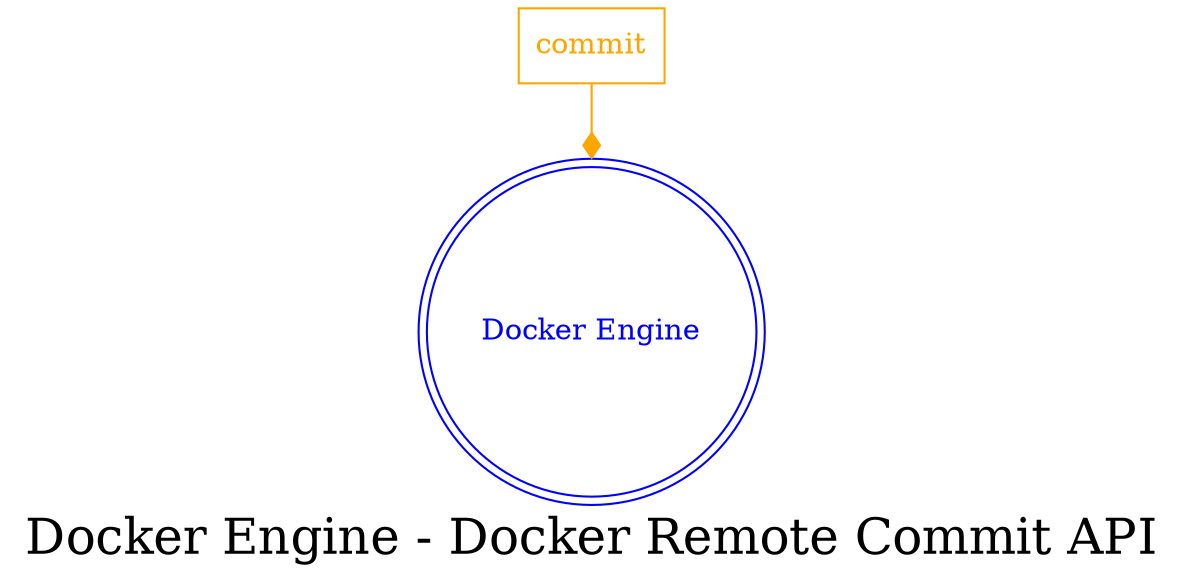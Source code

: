 digraph LexiconGraph {
graph[label="Docker Engine - Docker Remote Commit API", fontsize=24]
splines=true
"Docker Engine" [color=blue, fontcolor=blue, shape=doublecircle]
"commit" [color=orange, fontcolor=orange, shape=box]
"commit" -> "Docker Engine" [color=orange, fontcolor=orange, arrowhead=diamond, arrowtail=none]
}
